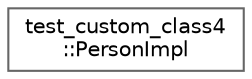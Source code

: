 digraph "类继承关系图"
{
 // LATEX_PDF_SIZE
  bgcolor="transparent";
  edge [fontname=Helvetica,fontsize=10,labelfontname=Helvetica,labelfontsize=10];
  node [fontname=Helvetica,fontsize=10,shape=box,height=0.2,width=0.4];
  rankdir="LR";
  Node0 [id="Node000000",label="test_custom_class4\l::PersonImpl",height=0.2,width=0.4,color="grey40", fillcolor="white", style="filled",URL="$structtest__custom__class4_1_1_person_impl.html",tooltip=" "];
}
